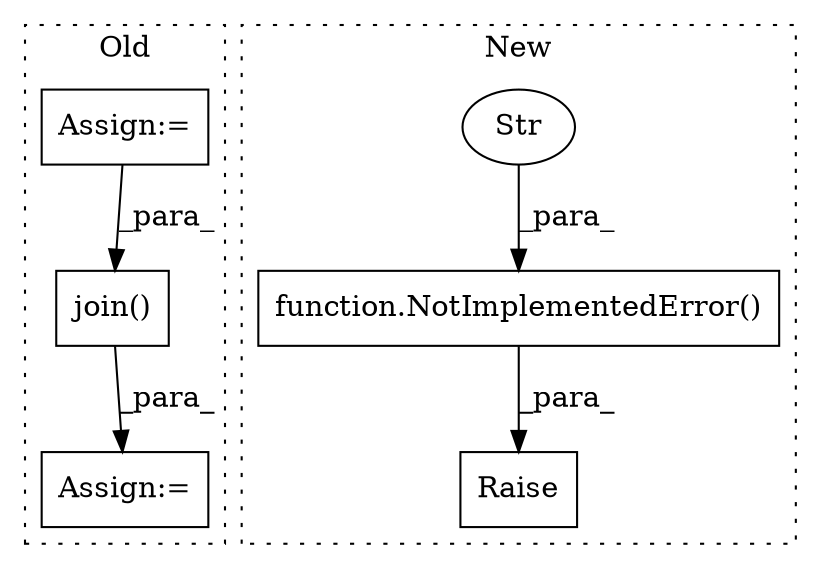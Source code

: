 digraph G {
subgraph cluster0 {
1 [label="join()" a="75" s="489,530" l="10,1" shape="box"];
5 [label="Assign:=" a="68" s="420" l="3" shape="box"];
6 [label="Assign:=" a="68" s="486" l="3" shape="box"];
label = "Old";
style="dotted";
}
subgraph cluster1 {
2 [label="function.NotImplementedError()" a="75" s="669,738" l="20,1" shape="box"];
3 [label="Raise" a="91" s="663" l="6" shape="box"];
4 [label="Str" a="66" s="689" l="49" shape="ellipse"];
label = "New";
style="dotted";
}
1 -> 6 [label="_para_"];
2 -> 3 [label="_para_"];
4 -> 2 [label="_para_"];
5 -> 1 [label="_para_"];
}